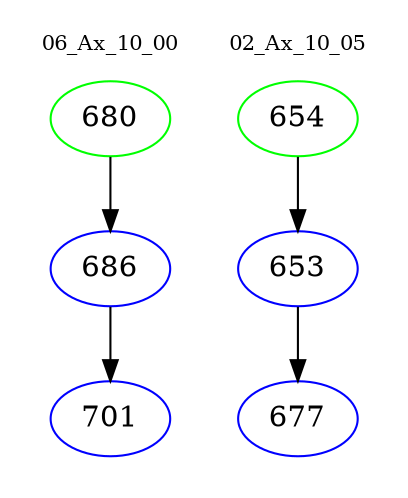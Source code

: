 digraph{
subgraph cluster_0 {
color = white
label = "06_Ax_10_00";
fontsize=10;
T0_680 [label="680", color="green"]
T0_680 -> T0_686 [color="black"]
T0_686 [label="686", color="blue"]
T0_686 -> T0_701 [color="black"]
T0_701 [label="701", color="blue"]
}
subgraph cluster_1 {
color = white
label = "02_Ax_10_05";
fontsize=10;
T1_654 [label="654", color="green"]
T1_654 -> T1_653 [color="black"]
T1_653 [label="653", color="blue"]
T1_653 -> T1_677 [color="black"]
T1_677 [label="677", color="blue"]
}
}
